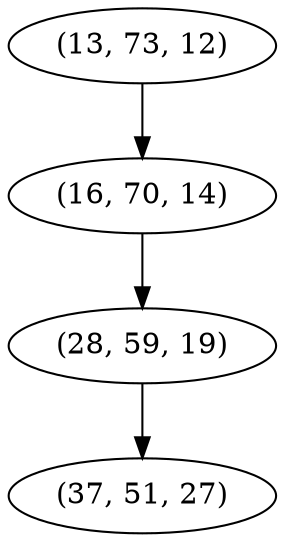 digraph tree {
    "(13, 73, 12)";
    "(16, 70, 14)";
    "(28, 59, 19)";
    "(37, 51, 27)";
    "(13, 73, 12)" -> "(16, 70, 14)";
    "(16, 70, 14)" -> "(28, 59, 19)";
    "(28, 59, 19)" -> "(37, 51, 27)";
}
